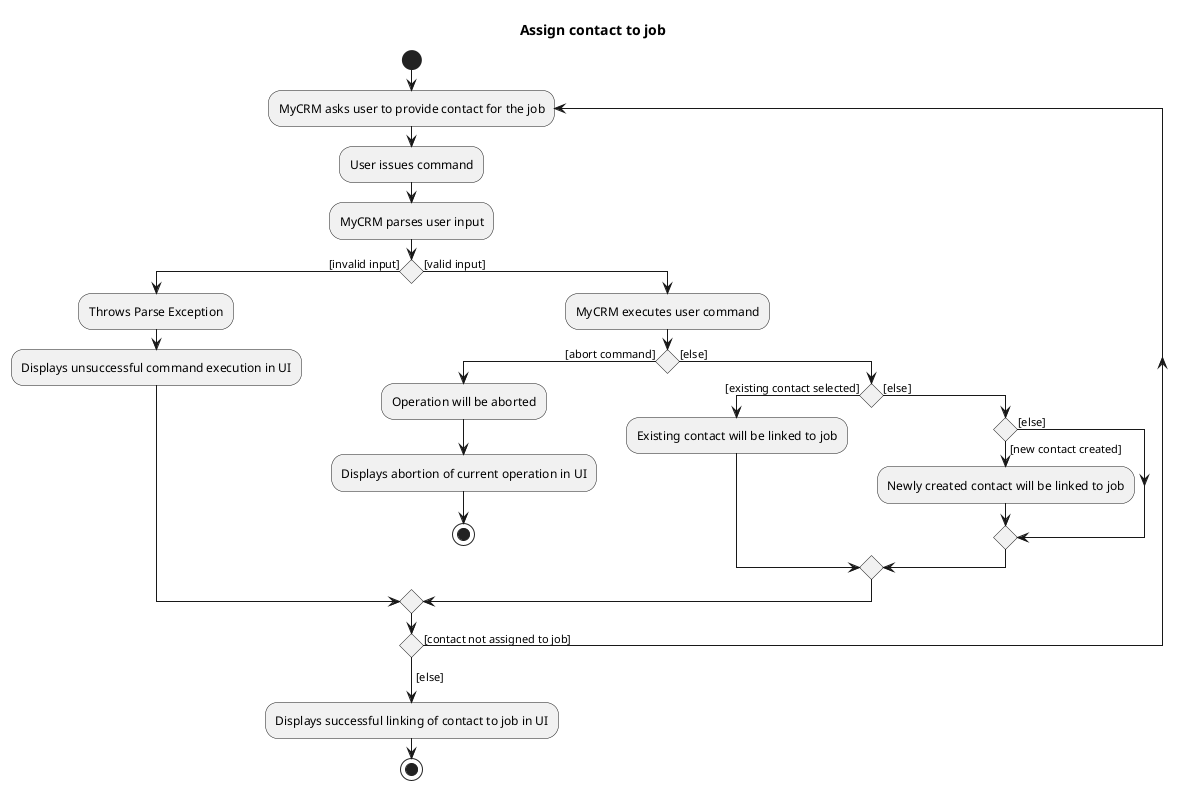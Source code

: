 @startuml
title :Assign contact to job

start
repeat :MyCRM asks user to provide contact for the job;
:User issues command;
:MyCRM parses user input;
if () then([invalid input])
    :Throws Parse Exception;
    :Displays unsuccessful command execution in UI;
else ([valid input])
    :MyCRM executes user command;
    if () then([abort command])
        :Operation will be aborted;
        :Displays abortion of current operation in UI;
        stop;
    else ([else])
        if () then( [existing contact selected])
            :Existing contact will be linked to job;
        else ([else])
            if () then([new contact created])
                :Newly created contact will be linked to job;
            else ([else])
            endif
        endif
    endif
endif
repeat while () is ([contact not assigned to job])
->[else];
:Displays successful linking of contact to job in UI;
stop
@enduml
